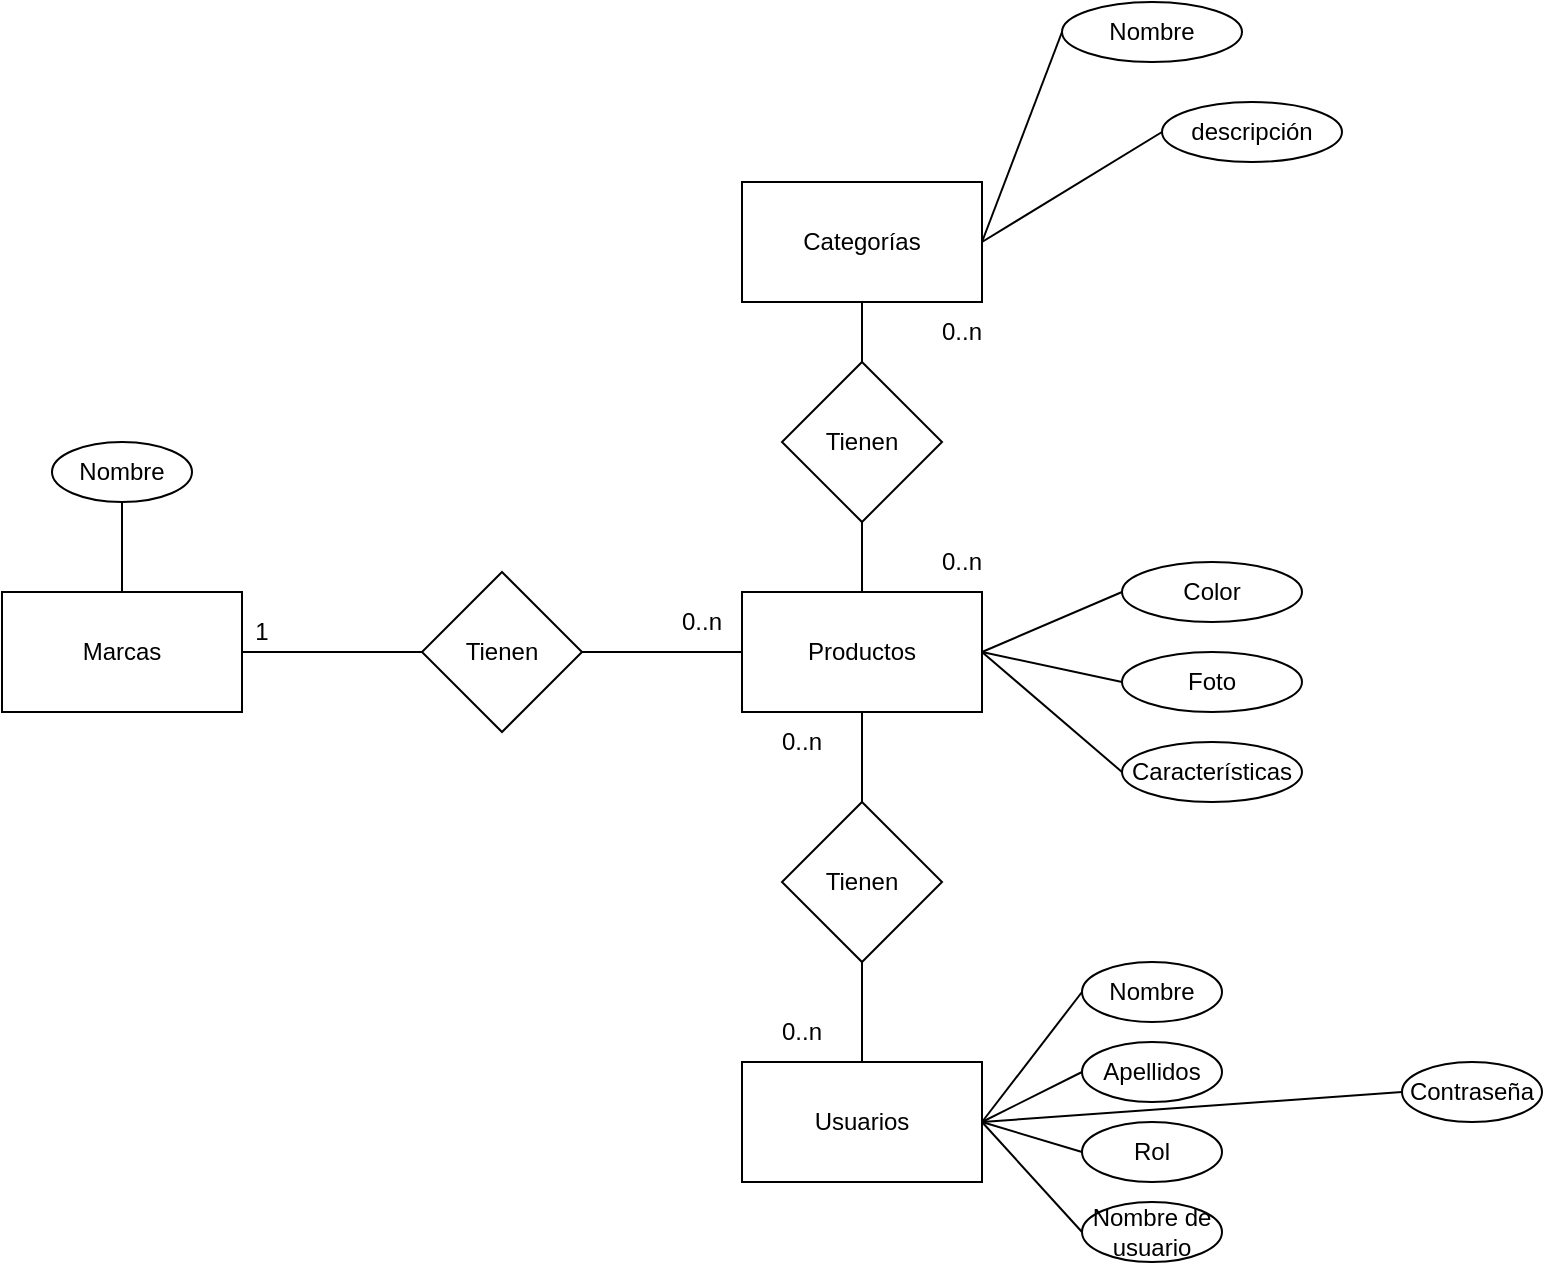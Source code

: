 <mxfile version="24.3.0" type="device">
  <diagram name="Page-1" id="jjw4-v9AaRa5r4L7zg6o">
    <mxGraphModel dx="2284" dy="1846" grid="1" gridSize="10" guides="1" tooltips="1" connect="1" arrows="1" fold="1" page="1" pageScale="1" pageWidth="850" pageHeight="1100" math="0" shadow="0">
      <root>
        <mxCell id="0" />
        <mxCell id="1" parent="0" />
        <mxCell id="DAcNwTOTf9xVFnaMx5Ye-1" value="Productos" style="rounded=0;whiteSpace=wrap;html=1;" parent="1" vertex="1">
          <mxGeometry x="110" y="195" width="120" height="60" as="geometry" />
        </mxCell>
        <mxCell id="DAcNwTOTf9xVFnaMx5Ye-3" value="Usuarios" style="rounded=0;whiteSpace=wrap;html=1;" parent="1" vertex="1">
          <mxGeometry x="110" y="430" width="120" height="60" as="geometry" />
        </mxCell>
        <mxCell id="DAcNwTOTf9xVFnaMx5Ye-4" value="Marcas" style="rounded=0;whiteSpace=wrap;html=1;" parent="1" vertex="1">
          <mxGeometry x="-260" y="195" width="120" height="60" as="geometry" />
        </mxCell>
        <mxCell id="DAcNwTOTf9xVFnaMx5Ye-11" value="Nombre" style="ellipse;whiteSpace=wrap;html=1;" parent="1" vertex="1">
          <mxGeometry x="-235" y="120" width="70" height="30" as="geometry" />
        </mxCell>
        <mxCell id="DAcNwTOTf9xVFnaMx5Ye-12" value="" style="endArrow=none;html=1;rounded=0;entryX=0.5;entryY=1;entryDx=0;entryDy=0;exitX=0.5;exitY=0;exitDx=0;exitDy=0;" parent="1" source="DAcNwTOTf9xVFnaMx5Ye-4" target="DAcNwTOTf9xVFnaMx5Ye-11" edge="1">
          <mxGeometry width="50" height="50" relative="1" as="geometry">
            <mxPoint x="40" y="190" as="sourcePoint" />
            <mxPoint x="90" y="140" as="targetPoint" />
          </mxGeometry>
        </mxCell>
        <mxCell id="DAcNwTOTf9xVFnaMx5Ye-15" value="Foto" style="ellipse;whiteSpace=wrap;html=1;" parent="1" vertex="1">
          <mxGeometry x="300" y="225" width="90" height="30" as="geometry" />
        </mxCell>
        <mxCell id="DAcNwTOTf9xVFnaMx5Ye-17" value="Nombre" style="ellipse;whiteSpace=wrap;html=1;" parent="1" vertex="1">
          <mxGeometry x="270" y="-100" width="90" height="30" as="geometry" />
        </mxCell>
        <mxCell id="DAcNwTOTf9xVFnaMx5Ye-19" value="Categorías" style="rounded=0;whiteSpace=wrap;html=1;" parent="1" vertex="1">
          <mxGeometry x="110" y="-10" width="120" height="60" as="geometry" />
        </mxCell>
        <mxCell id="DAcNwTOTf9xVFnaMx5Ye-21" value="Color" style="ellipse;whiteSpace=wrap;html=1;" parent="1" vertex="1">
          <mxGeometry x="300" y="180" width="90" height="30" as="geometry" />
        </mxCell>
        <mxCell id="DAcNwTOTf9xVFnaMx5Ye-22" value="" style="endArrow=none;html=1;rounded=0;entryX=0;entryY=0.5;entryDx=0;entryDy=0;exitX=1;exitY=0.5;exitDx=0;exitDy=0;" parent="1" source="DAcNwTOTf9xVFnaMx5Ye-1" target="DAcNwTOTf9xVFnaMx5Ye-21" edge="1">
          <mxGeometry width="50" height="50" relative="1" as="geometry">
            <mxPoint x="240" y="250" as="sourcePoint" />
            <mxPoint x="250" y="330" as="targetPoint" />
          </mxGeometry>
        </mxCell>
        <mxCell id="DAcNwTOTf9xVFnaMx5Ye-23" value="" style="endArrow=none;html=1;rounded=0;exitX=1;exitY=0.5;exitDx=0;exitDy=0;entryX=0;entryY=0.5;entryDx=0;entryDy=0;" parent="1" source="DAcNwTOTf9xVFnaMx5Ye-1" target="DAcNwTOTf9xVFnaMx5Ye-15" edge="1">
          <mxGeometry width="50" height="50" relative="1" as="geometry">
            <mxPoint x="230" y="350" as="sourcePoint" />
            <mxPoint x="280" y="300" as="targetPoint" />
          </mxGeometry>
        </mxCell>
        <mxCell id="DAcNwTOTf9xVFnaMx5Ye-25" value="Características" style="ellipse;whiteSpace=wrap;html=1;" parent="1" vertex="1">
          <mxGeometry x="300" y="270" width="90" height="30" as="geometry" />
        </mxCell>
        <mxCell id="DAcNwTOTf9xVFnaMx5Ye-26" value="" style="endArrow=none;html=1;rounded=0;exitX=0;exitY=0.5;exitDx=0;exitDy=0;entryX=1;entryY=0.5;entryDx=0;entryDy=0;" parent="1" source="DAcNwTOTf9xVFnaMx5Ye-25" target="DAcNwTOTf9xVFnaMx5Ye-1" edge="1">
          <mxGeometry width="50" height="50" relative="1" as="geometry">
            <mxPoint x="230" y="340" as="sourcePoint" />
            <mxPoint x="270" y="300" as="targetPoint" />
          </mxGeometry>
        </mxCell>
        <mxCell id="DAcNwTOTf9xVFnaMx5Ye-31" value="Tienen" style="rhombus;whiteSpace=wrap;html=1;" parent="1" vertex="1">
          <mxGeometry x="-50" y="185" width="80" height="80" as="geometry" />
        </mxCell>
        <mxCell id="DAcNwTOTf9xVFnaMx5Ye-33" value="descripción" style="ellipse;whiteSpace=wrap;html=1;" parent="1" vertex="1">
          <mxGeometry x="320" y="-50" width="90" height="30" as="geometry" />
        </mxCell>
        <mxCell id="DAcNwTOTf9xVFnaMx5Ye-34" value="" style="endArrow=none;html=1;rounded=0;entryX=0;entryY=0.5;entryDx=0;entryDy=0;exitX=1;exitY=0.5;exitDx=0;exitDy=0;" parent="1" source="DAcNwTOTf9xVFnaMx5Ye-19" target="DAcNwTOTf9xVFnaMx5Ye-17" edge="1">
          <mxGeometry width="50" height="50" relative="1" as="geometry">
            <mxPoint x="240" y="70" as="sourcePoint" />
            <mxPoint x="290" y="20" as="targetPoint" />
          </mxGeometry>
        </mxCell>
        <mxCell id="DAcNwTOTf9xVFnaMx5Ye-35" value="" style="endArrow=none;html=1;rounded=0;entryX=0;entryY=0.5;entryDx=0;entryDy=0;exitX=1;exitY=0.5;exitDx=0;exitDy=0;" parent="1" source="DAcNwTOTf9xVFnaMx5Ye-19" target="DAcNwTOTf9xVFnaMx5Ye-33" edge="1">
          <mxGeometry width="50" height="50" relative="1" as="geometry">
            <mxPoint x="240" y="150" as="sourcePoint" />
            <mxPoint x="290" y="100" as="targetPoint" />
          </mxGeometry>
        </mxCell>
        <mxCell id="DAcNwTOTf9xVFnaMx5Ye-36" value="Tienen" style="rhombus;whiteSpace=wrap;html=1;" parent="1" vertex="1">
          <mxGeometry x="130" y="300" width="80" height="80" as="geometry" />
        </mxCell>
        <mxCell id="DAcNwTOTf9xVFnaMx5Ye-37" value="Tienen" style="rhombus;whiteSpace=wrap;html=1;" parent="1" vertex="1">
          <mxGeometry x="130" y="80" width="80" height="80" as="geometry" />
        </mxCell>
        <mxCell id="DAcNwTOTf9xVFnaMx5Ye-38" value="Nombre" style="ellipse;whiteSpace=wrap;html=1;" parent="1" vertex="1">
          <mxGeometry x="280" y="380" width="70" height="30" as="geometry" />
        </mxCell>
        <mxCell id="DAcNwTOTf9xVFnaMx5Ye-39" value="Apellidos" style="ellipse;whiteSpace=wrap;html=1;" parent="1" vertex="1">
          <mxGeometry x="280" y="420" width="70" height="30" as="geometry" />
        </mxCell>
        <mxCell id="DAcNwTOTf9xVFnaMx5Ye-40" value="Rol" style="ellipse;whiteSpace=wrap;html=1;" parent="1" vertex="1">
          <mxGeometry x="280" y="460" width="70" height="30" as="geometry" />
        </mxCell>
        <mxCell id="DAcNwTOTf9xVFnaMx5Ye-41" value="Nombre de usuario" style="ellipse;whiteSpace=wrap;html=1;" parent="1" vertex="1">
          <mxGeometry x="280" y="500" width="70" height="30" as="geometry" />
        </mxCell>
        <mxCell id="DAcNwTOTf9xVFnaMx5Ye-42" value="" style="endArrow=none;html=1;rounded=0;exitX=1;exitY=0.5;exitDx=0;exitDy=0;entryX=0;entryY=0.5;entryDx=0;entryDy=0;" parent="1" source="DAcNwTOTf9xVFnaMx5Ye-4" target="DAcNwTOTf9xVFnaMx5Ye-31" edge="1">
          <mxGeometry width="50" height="50" relative="1" as="geometry">
            <mxPoint x="-130" y="370" as="sourcePoint" />
            <mxPoint x="-80" y="320" as="targetPoint" />
          </mxGeometry>
        </mxCell>
        <mxCell id="DAcNwTOTf9xVFnaMx5Ye-43" value="" style="endArrow=none;html=1;rounded=0;entryX=1;entryY=0.5;entryDx=0;entryDy=0;exitX=0;exitY=0.5;exitDx=0;exitDy=0;" parent="1" source="DAcNwTOTf9xVFnaMx5Ye-1" target="DAcNwTOTf9xVFnaMx5Ye-31" edge="1">
          <mxGeometry width="50" height="50" relative="1" as="geometry">
            <mxPoint x="-30" y="350" as="sourcePoint" />
            <mxPoint x="20" y="300" as="targetPoint" />
          </mxGeometry>
        </mxCell>
        <mxCell id="DAcNwTOTf9xVFnaMx5Ye-44" value="0..n" style="text;html=1;align=center;verticalAlign=middle;whiteSpace=wrap;rounded=0;" parent="1" vertex="1">
          <mxGeometry x="60" y="195" width="60" height="30" as="geometry" />
        </mxCell>
        <mxCell id="DAcNwTOTf9xVFnaMx5Ye-45" value="1" style="text;html=1;align=center;verticalAlign=middle;whiteSpace=wrap;rounded=0;" parent="1" vertex="1">
          <mxGeometry x="-160" y="200" width="60" height="30" as="geometry" />
        </mxCell>
        <mxCell id="DAcNwTOTf9xVFnaMx5Ye-46" value="" style="endArrow=none;html=1;rounded=0;exitX=0.5;exitY=0;exitDx=0;exitDy=0;entryX=0.5;entryY=1;entryDx=0;entryDy=0;" parent="1" source="DAcNwTOTf9xVFnaMx5Ye-1" target="DAcNwTOTf9xVFnaMx5Ye-37" edge="1">
          <mxGeometry width="50" height="50" relative="1" as="geometry">
            <mxPoint x="360" y="140" as="sourcePoint" />
            <mxPoint x="410" y="90" as="targetPoint" />
          </mxGeometry>
        </mxCell>
        <mxCell id="DAcNwTOTf9xVFnaMx5Ye-47" value="" style="endArrow=none;html=1;rounded=0;exitX=0.5;exitY=0;exitDx=0;exitDy=0;entryX=0.5;entryY=1;entryDx=0;entryDy=0;" parent="1" source="DAcNwTOTf9xVFnaMx5Ye-37" target="DAcNwTOTf9xVFnaMx5Ye-19" edge="1">
          <mxGeometry width="50" height="50" relative="1" as="geometry">
            <mxPoint x="370" y="120" as="sourcePoint" />
            <mxPoint x="420" y="70" as="targetPoint" />
          </mxGeometry>
        </mxCell>
        <mxCell id="DAcNwTOTf9xVFnaMx5Ye-48" value="0..n" style="text;html=1;align=center;verticalAlign=middle;whiteSpace=wrap;rounded=0;" parent="1" vertex="1">
          <mxGeometry x="190" y="50" width="60" height="30" as="geometry" />
        </mxCell>
        <mxCell id="DAcNwTOTf9xVFnaMx5Ye-49" value="0..n" style="text;html=1;align=center;verticalAlign=middle;whiteSpace=wrap;rounded=0;" parent="1" vertex="1">
          <mxGeometry x="190" y="165" width="60" height="30" as="geometry" />
        </mxCell>
        <mxCell id="DAcNwTOTf9xVFnaMx5Ye-50" value="" style="endArrow=none;html=1;rounded=0;entryX=0.5;entryY=1;entryDx=0;entryDy=0;" parent="1" source="DAcNwTOTf9xVFnaMx5Ye-36" target="DAcNwTOTf9xVFnaMx5Ye-1" edge="1">
          <mxGeometry width="50" height="50" relative="1" as="geometry">
            <mxPoint x="-20" y="390" as="sourcePoint" />
            <mxPoint x="30" y="340" as="targetPoint" />
          </mxGeometry>
        </mxCell>
        <mxCell id="DAcNwTOTf9xVFnaMx5Ye-51" value="" style="endArrow=none;html=1;rounded=0;entryX=0.5;entryY=1;entryDx=0;entryDy=0;exitX=0.5;exitY=0;exitDx=0;exitDy=0;" parent="1" source="DAcNwTOTf9xVFnaMx5Ye-3" target="DAcNwTOTf9xVFnaMx5Ye-36" edge="1">
          <mxGeometry width="50" height="50" relative="1" as="geometry">
            <mxPoint x="-20" y="410" as="sourcePoint" />
            <mxPoint x="30" y="360" as="targetPoint" />
          </mxGeometry>
        </mxCell>
        <mxCell id="DAcNwTOTf9xVFnaMx5Ye-52" value="0..n" style="text;html=1;align=center;verticalAlign=middle;whiteSpace=wrap;rounded=0;" parent="1" vertex="1">
          <mxGeometry x="110" y="255" width="60" height="30" as="geometry" />
        </mxCell>
        <mxCell id="DAcNwTOTf9xVFnaMx5Ye-53" value="0..n" style="text;html=1;align=center;verticalAlign=middle;whiteSpace=wrap;rounded=0;" parent="1" vertex="1">
          <mxGeometry x="110" y="400" width="60" height="30" as="geometry" />
        </mxCell>
        <mxCell id="DAcNwTOTf9xVFnaMx5Ye-54" value="" style="endArrow=none;html=1;rounded=0;entryX=0;entryY=0.5;entryDx=0;entryDy=0;exitX=1;exitY=0.5;exitDx=0;exitDy=0;" parent="1" source="DAcNwTOTf9xVFnaMx5Ye-3" target="DAcNwTOTf9xVFnaMx5Ye-38" edge="1">
          <mxGeometry width="50" height="50" relative="1" as="geometry">
            <mxPoint x="260" y="490" as="sourcePoint" />
            <mxPoint x="430" y="230" as="targetPoint" />
          </mxGeometry>
        </mxCell>
        <mxCell id="DAcNwTOTf9xVFnaMx5Ye-55" value="" style="endArrow=none;html=1;rounded=0;entryX=0;entryY=0.5;entryDx=0;entryDy=0;exitX=1;exitY=0.5;exitDx=0;exitDy=0;" parent="1" source="DAcNwTOTf9xVFnaMx5Ye-3" target="DAcNwTOTf9xVFnaMx5Ye-39" edge="1">
          <mxGeometry width="50" height="50" relative="1" as="geometry">
            <mxPoint x="190" y="560" as="sourcePoint" />
            <mxPoint x="240" y="510" as="targetPoint" />
          </mxGeometry>
        </mxCell>
        <mxCell id="DAcNwTOTf9xVFnaMx5Ye-56" value="" style="endArrow=none;html=1;rounded=0;entryX=0;entryY=0.5;entryDx=0;entryDy=0;exitX=1;exitY=0.5;exitDx=0;exitDy=0;" parent="1" source="DAcNwTOTf9xVFnaMx5Ye-3" target="DAcNwTOTf9xVFnaMx5Ye-40" edge="1">
          <mxGeometry width="50" height="50" relative="1" as="geometry">
            <mxPoint x="180" y="590" as="sourcePoint" />
            <mxPoint x="230" y="540" as="targetPoint" />
          </mxGeometry>
        </mxCell>
        <mxCell id="DAcNwTOTf9xVFnaMx5Ye-57" value="" style="endArrow=none;html=1;rounded=0;entryX=0;entryY=0.5;entryDx=0;entryDy=0;exitX=1;exitY=0.5;exitDx=0;exitDy=0;" parent="1" source="DAcNwTOTf9xVFnaMx5Ye-3" target="DAcNwTOTf9xVFnaMx5Ye-41" edge="1">
          <mxGeometry width="50" height="50" relative="1" as="geometry">
            <mxPoint x="170" y="570" as="sourcePoint" />
            <mxPoint x="220" y="520" as="targetPoint" />
          </mxGeometry>
        </mxCell>
        <mxCell id="DAcNwTOTf9xVFnaMx5Ye-58" value="" style="endArrow=none;html=1;rounded=0;entryX=1;entryY=0.5;entryDx=0;entryDy=0;exitX=0;exitY=0.5;exitDx=0;exitDy=0;" parent="1" source="DAcNwTOTf9xVFnaMx5Ye-60" target="DAcNwTOTf9xVFnaMx5Ye-3" edge="1">
          <mxGeometry width="50" height="50" relative="1" as="geometry">
            <mxPoint x="420" y="450" as="sourcePoint" />
            <mxPoint x="240" y="530" as="targetPoint" />
          </mxGeometry>
        </mxCell>
        <mxCell id="DAcNwTOTf9xVFnaMx5Ye-60" value="Contraseña" style="ellipse;whiteSpace=wrap;html=1;" parent="1" vertex="1">
          <mxGeometry x="440" y="430" width="70" height="30" as="geometry" />
        </mxCell>
      </root>
    </mxGraphModel>
  </diagram>
</mxfile>
